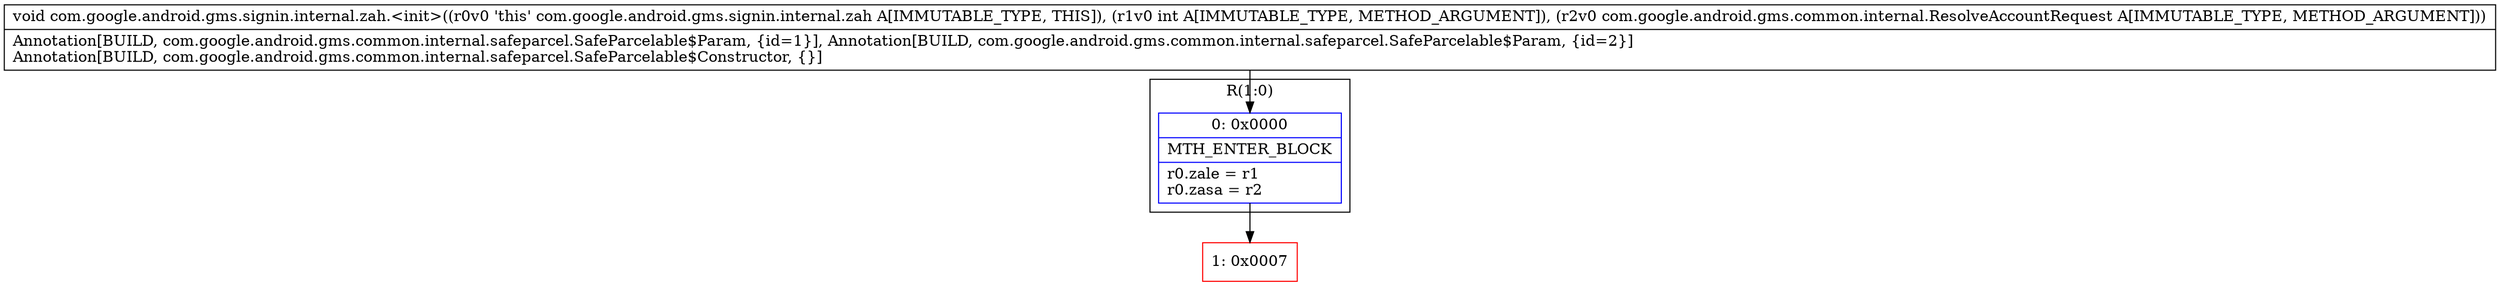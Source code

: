 digraph "CFG forcom.google.android.gms.signin.internal.zah.\<init\>(ILcom\/google\/android\/gms\/common\/internal\/ResolveAccountRequest;)V" {
subgraph cluster_Region_251875147 {
label = "R(1:0)";
node [shape=record,color=blue];
Node_0 [shape=record,label="{0\:\ 0x0000|MTH_ENTER_BLOCK\l|r0.zale = r1\lr0.zasa = r2\l}"];
}
Node_1 [shape=record,color=red,label="{1\:\ 0x0007}"];
MethodNode[shape=record,label="{void com.google.android.gms.signin.internal.zah.\<init\>((r0v0 'this' com.google.android.gms.signin.internal.zah A[IMMUTABLE_TYPE, THIS]), (r1v0 int A[IMMUTABLE_TYPE, METHOD_ARGUMENT]), (r2v0 com.google.android.gms.common.internal.ResolveAccountRequest A[IMMUTABLE_TYPE, METHOD_ARGUMENT]))  | Annotation[BUILD, com.google.android.gms.common.internal.safeparcel.SafeParcelable$Param, \{id=1\}], Annotation[BUILD, com.google.android.gms.common.internal.safeparcel.SafeParcelable$Param, \{id=2\}]\lAnnotation[BUILD, com.google.android.gms.common.internal.safeparcel.SafeParcelable$Constructor, \{\}]\l}"];
MethodNode -> Node_0;
Node_0 -> Node_1;
}

